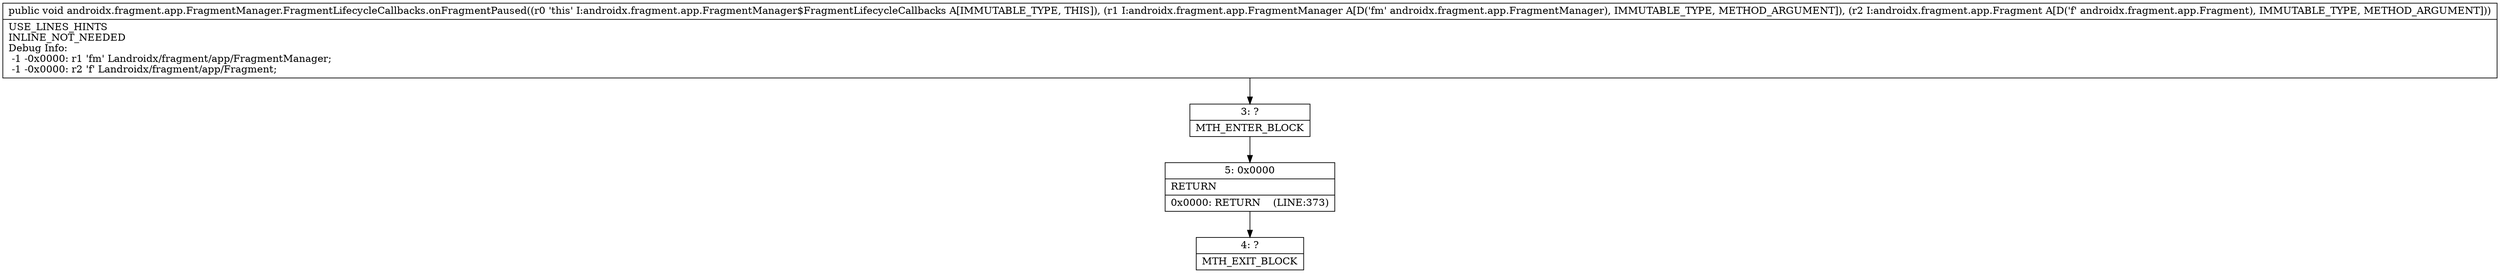 digraph "CFG forandroidx.fragment.app.FragmentManager.FragmentLifecycleCallbacks.onFragmentPaused(Landroidx\/fragment\/app\/FragmentManager;Landroidx\/fragment\/app\/Fragment;)V" {
Node_3 [shape=record,label="{3\:\ ?|MTH_ENTER_BLOCK\l}"];
Node_5 [shape=record,label="{5\:\ 0x0000|RETURN\l|0x0000: RETURN    (LINE:373)\l}"];
Node_4 [shape=record,label="{4\:\ ?|MTH_EXIT_BLOCK\l}"];
MethodNode[shape=record,label="{public void androidx.fragment.app.FragmentManager.FragmentLifecycleCallbacks.onFragmentPaused((r0 'this' I:androidx.fragment.app.FragmentManager$FragmentLifecycleCallbacks A[IMMUTABLE_TYPE, THIS]), (r1 I:androidx.fragment.app.FragmentManager A[D('fm' androidx.fragment.app.FragmentManager), IMMUTABLE_TYPE, METHOD_ARGUMENT]), (r2 I:androidx.fragment.app.Fragment A[D('f' androidx.fragment.app.Fragment), IMMUTABLE_TYPE, METHOD_ARGUMENT]))  | USE_LINES_HINTS\lINLINE_NOT_NEEDED\lDebug Info:\l  \-1 \-0x0000: r1 'fm' Landroidx\/fragment\/app\/FragmentManager;\l  \-1 \-0x0000: r2 'f' Landroidx\/fragment\/app\/Fragment;\l}"];
MethodNode -> Node_3;Node_3 -> Node_5;
Node_5 -> Node_4;
}

